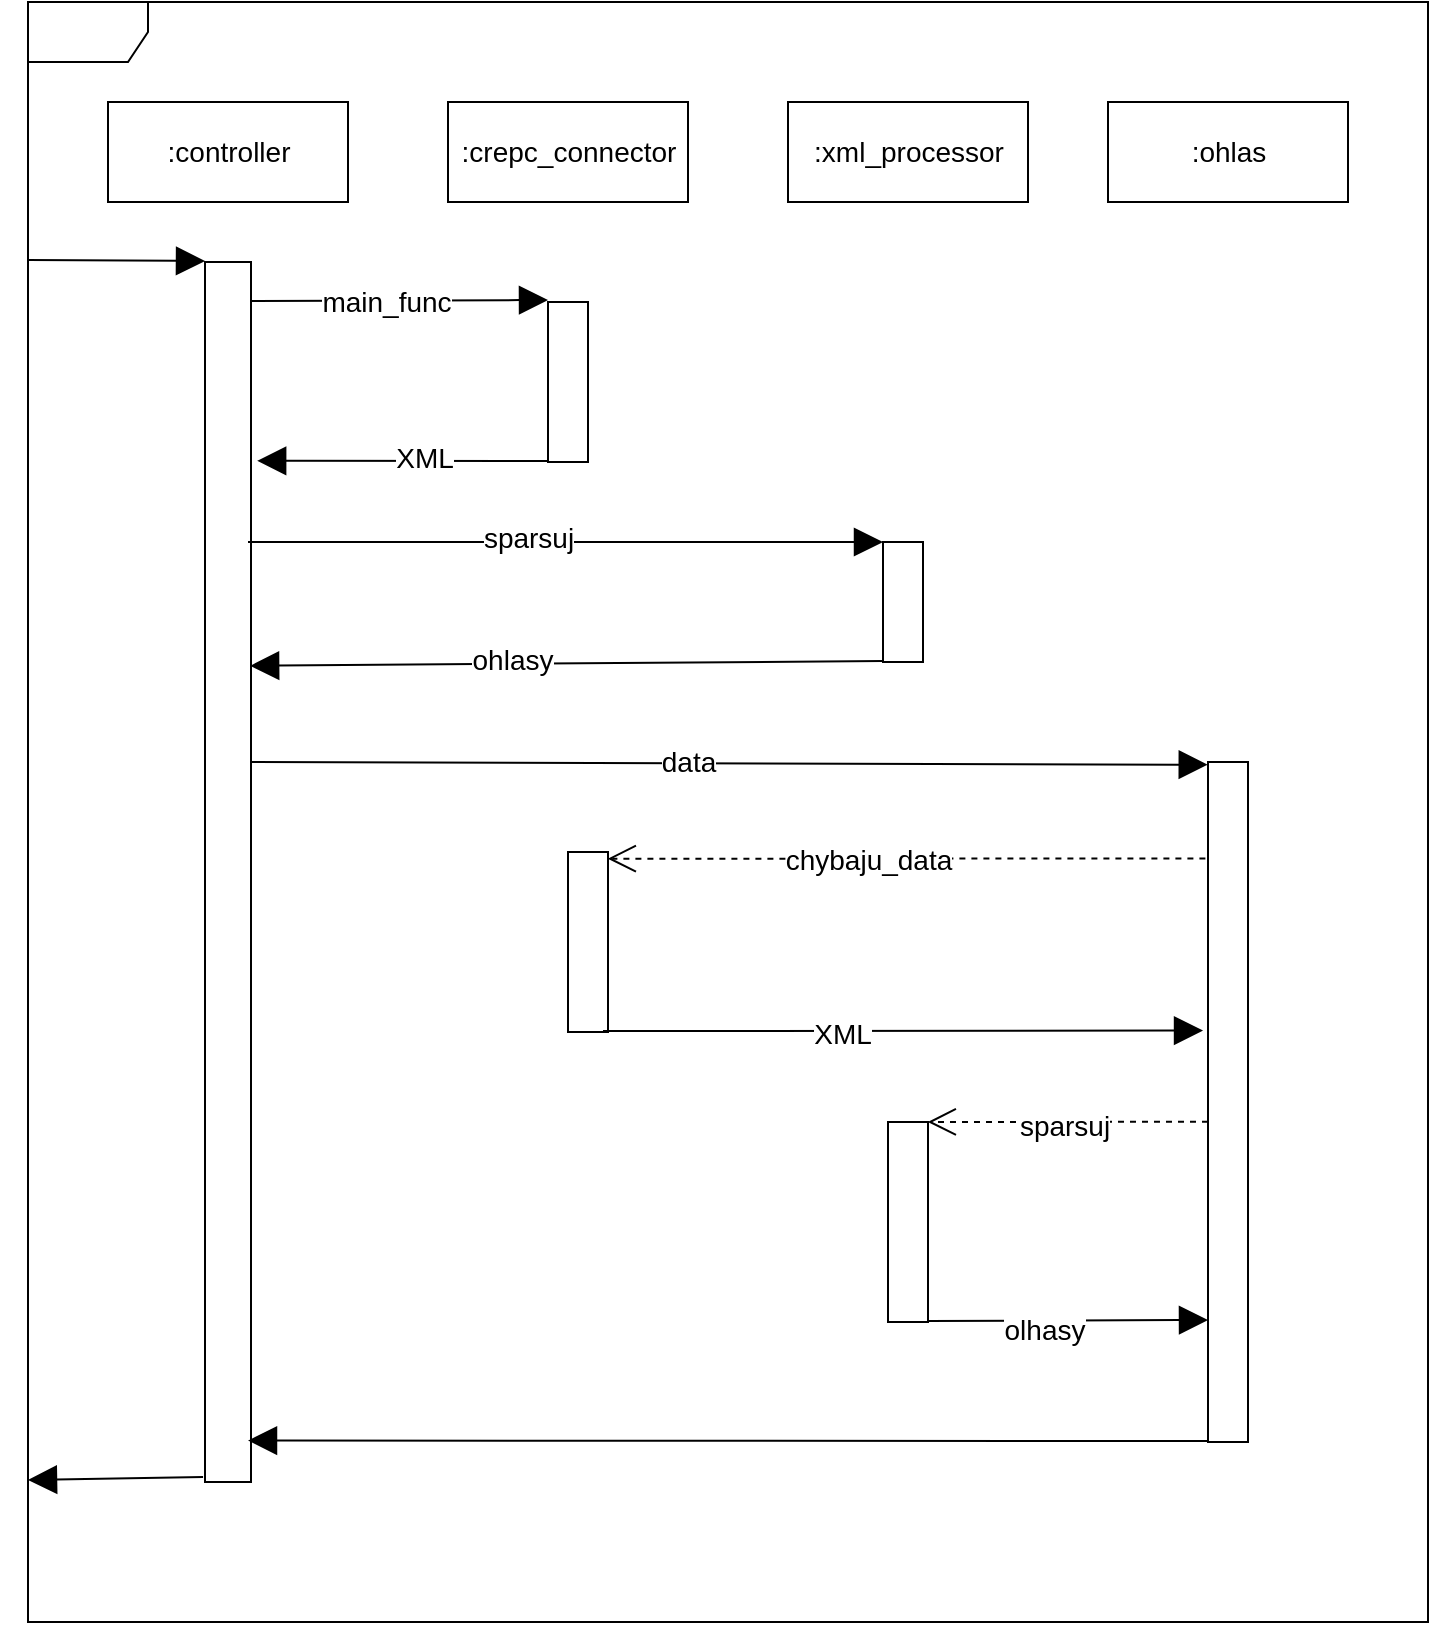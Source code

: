<mxfile version="12.2.0" type="device" pages="1"><diagram id="vmb3gqbiydB2haCd2NaX" name="Page-1"><mxGraphModel dx="1656" dy="894" grid="1" gridSize="10" guides="1" tooltips="1" connect="1" arrows="1" fold="1" page="1" pageScale="1" pageWidth="827" pageHeight="1169" math="0" shadow="0"><root><mxCell id="0"/><mxCell id="1" parent="0"/><mxCell id="OevJCWSRhfvkAbyp1F0R-13" value="" style="shape=umlFrame;whiteSpace=wrap;html=1;" vertex="1" parent="1"><mxGeometry x="60" y="40" width="700" height="810" as="geometry"/></mxCell><mxCell id="OevJCWSRhfvkAbyp1F0R-15" value="" style="html=1;points=[];perimeter=orthogonalPerimeter;" vertex="1" parent="1"><mxGeometry x="148.5" y="170" width="23" height="610" as="geometry"/></mxCell><mxCell id="OevJCWSRhfvkAbyp1F0R-28" value="" style="edgeStyle=orthogonalEdgeStyle;rounded=0;orthogonalLoop=1;jettySize=auto;html=1;" edge="1" parent="1" source="OevJCWSRhfvkAbyp1F0R-16"><mxGeometry relative="1" as="geometry"><mxPoint x="510" y="240" as="targetPoint"/></mxGeometry></mxCell><mxCell id="OevJCWSRhfvkAbyp1F0R-26" value=":controller" style="html=1;fontSize=14;" vertex="1" parent="1"><mxGeometry x="100" y="90" width="120" height="50" as="geometry"/></mxCell><mxCell id="OevJCWSRhfvkAbyp1F0R-32" value=":ohlas" style="html=1;fontSize=14;" vertex="1" parent="1"><mxGeometry x="600" y="90" width="120" height="50" as="geometry"/></mxCell><mxCell id="OevJCWSRhfvkAbyp1F0R-33" value="&lt;div style=&quot;font-size: 14px&quot;&gt;:xml_processor&lt;/div&gt;" style="html=1;fontSize=14;" vertex="1" parent="1"><mxGeometry x="440" y="90" width="120" height="50" as="geometry"/></mxCell><mxCell id="OevJCWSRhfvkAbyp1F0R-34" value=":crepc_connector" style="html=1;fontSize=14;" vertex="1" parent="1"><mxGeometry x="270" y="90" width="120" height="50" as="geometry"/></mxCell><mxCell id="OevJCWSRhfvkAbyp1F0R-37" value="" style="html=1;points=[];perimeter=orthogonalPerimeter;fontSize=14;" vertex="1" parent="1"><mxGeometry x="320" y="190" width="20" height="80" as="geometry"/></mxCell><mxCell id="OevJCWSRhfvkAbyp1F0R-39" value="" style="html=1;points=[];perimeter=orthogonalPerimeter;fontSize=14;" vertex="1" parent="1"><mxGeometry x="487.5" y="310" width="20" height="60" as="geometry"/></mxCell><mxCell id="OevJCWSRhfvkAbyp1F0R-40" value="" style="html=1;points=[];perimeter=orthogonalPerimeter;fontSize=14;" vertex="1" parent="1"><mxGeometry x="650" y="420" width="20" height="340" as="geometry"/></mxCell><mxCell id="OevJCWSRhfvkAbyp1F0R-41" value="" style="html=1;points=[];perimeter=orthogonalPerimeter;fontSize=14;" vertex="1" parent="1"><mxGeometry x="330" y="465" width="20" height="90" as="geometry"/></mxCell><mxCell id="OevJCWSRhfvkAbyp1F0R-42" value="" style="html=1;points=[];perimeter=orthogonalPerimeter;fontSize=14;" vertex="1" parent="1"><mxGeometry x="490" y="600" width="20" height="100" as="geometry"/></mxCell><mxCell id="OevJCWSRhfvkAbyp1F0R-45" value="" style="endArrow=block;endFill=1;endSize=12;html=1;fontSize=14;" edge="1" parent="1"><mxGeometry width="160" relative="1" as="geometry"><mxPoint x="60" y="169" as="sourcePoint"/><mxPoint x="148.5" y="169.5" as="targetPoint"/></mxGeometry></mxCell><mxCell id="OevJCWSRhfvkAbyp1F0R-47" value="" style="endArrow=block;endFill=1;endSize=12;html=1;fontSize=14;exitX=-0.042;exitY=0.996;exitDx=0;exitDy=0;exitPerimeter=0;" edge="1" parent="1" source="OevJCWSRhfvkAbyp1F0R-15"><mxGeometry width="160" relative="1" as="geometry"><mxPoint x="142.5" y="778.5" as="sourcePoint"/><mxPoint x="60" y="779" as="targetPoint"/></mxGeometry></mxCell><mxCell id="OevJCWSRhfvkAbyp1F0R-48" value="" style="endArrow=block;endFill=1;endSize=12;html=1;fontSize=14;" edge="1" parent="1"><mxGeometry width="160" relative="1" as="geometry"><mxPoint x="171.5" y="189.5" as="sourcePoint"/><mxPoint x="320" y="189" as="targetPoint"/></mxGeometry></mxCell><mxCell id="OevJCWSRhfvkAbyp1F0R-74" value="main_func" style="text;html=1;resizable=0;points=[];align=center;verticalAlign=middle;labelBackgroundColor=#ffffff;fontSize=14;" vertex="1" connectable="0" parent="OevJCWSRhfvkAbyp1F0R-48"><mxGeometry x="-0.306" relative="1" as="geometry"><mxPoint x="16" as="offset"/></mxGeometry></mxCell><mxCell id="OevJCWSRhfvkAbyp1F0R-49" value="" style="endArrow=block;endFill=1;endSize=12;html=1;fontSize=14;entryX=1.134;entryY=0.163;entryDx=0;entryDy=0;entryPerimeter=0;" edge="1" parent="1" target="OevJCWSRhfvkAbyp1F0R-15"><mxGeometry width="160" relative="1" as="geometry"><mxPoint x="320" y="269.5" as="sourcePoint"/><mxPoint x="480" y="269.5" as="targetPoint"/></mxGeometry></mxCell><mxCell id="OevJCWSRhfvkAbyp1F0R-63" value="XML" style="text;html=1;resizable=0;points=[];align=center;verticalAlign=middle;labelBackgroundColor=#ffffff;fontSize=14;" vertex="1" connectable="0" parent="OevJCWSRhfvkAbyp1F0R-49"><mxGeometry x="-0.147" y="-2" relative="1" as="geometry"><mxPoint as="offset"/></mxGeometry></mxCell><mxCell id="OevJCWSRhfvkAbyp1F0R-50" value="" style="endArrow=block;endFill=1;endSize=12;html=1;fontSize=14;" edge="1" parent="1" target="OevJCWSRhfvkAbyp1F0R-39"><mxGeometry width="160" relative="1" as="geometry"><mxPoint x="170" y="310.0" as="sourcePoint"/><mxPoint x="330" y="310" as="targetPoint"/></mxGeometry></mxCell><mxCell id="OevJCWSRhfvkAbyp1F0R-64" value="sparsuj" style="text;html=1;resizable=0;points=[];align=center;verticalAlign=middle;labelBackgroundColor=#ffffff;fontSize=14;" vertex="1" connectable="0" parent="OevJCWSRhfvkAbyp1F0R-50"><mxGeometry x="-0.118" y="2" relative="1" as="geometry"><mxPoint as="offset"/></mxGeometry></mxCell><mxCell id="OevJCWSRhfvkAbyp1F0R-51" value="" style="endArrow=block;endFill=1;endSize=12;html=1;fontSize=14;entryX=0.981;entryY=0.331;entryDx=0;entryDy=0;entryPerimeter=0;" edge="1" parent="1" target="OevJCWSRhfvkAbyp1F0R-15"><mxGeometry width="160" relative="1" as="geometry"><mxPoint x="487.5" y="369.5" as="sourcePoint"/><mxPoint x="647.5" y="369.5" as="targetPoint"/></mxGeometry></mxCell><mxCell id="OevJCWSRhfvkAbyp1F0R-65" value="ohlasy" style="text;html=1;resizable=0;points=[];align=center;verticalAlign=middle;labelBackgroundColor=#ffffff;fontSize=14;" vertex="1" connectable="0" parent="OevJCWSRhfvkAbyp1F0R-51"><mxGeometry x="0.172" y="-2" relative="1" as="geometry"><mxPoint as="offset"/></mxGeometry></mxCell><mxCell id="OevJCWSRhfvkAbyp1F0R-52" value="" style="endArrow=block;endFill=1;endSize=12;html=1;fontSize=14;entryX=-0.006;entryY=0.004;entryDx=0;entryDy=0;entryPerimeter=0;" edge="1" parent="1" target="OevJCWSRhfvkAbyp1F0R-40"><mxGeometry width="160" relative="1" as="geometry"><mxPoint x="171.5" y="420.0" as="sourcePoint"/><mxPoint x="331.5" y="420.0" as="targetPoint"/></mxGeometry></mxCell><mxCell id="OevJCWSRhfvkAbyp1F0R-66" value="data" style="text;html=1;resizable=0;points=[];align=center;verticalAlign=middle;labelBackgroundColor=#ffffff;fontSize=14;" vertex="1" connectable="0" parent="OevJCWSRhfvkAbyp1F0R-52"><mxGeometry x="-0.195" y="1" relative="1" as="geometry"><mxPoint x="25.5" y="0.5" as="offset"/></mxGeometry></mxCell><mxCell id="OevJCWSRhfvkAbyp1F0R-53" value="" style="endArrow=block;endFill=1;endSize=12;html=1;fontSize=14;entryX=-0.124;entryY=0.395;entryDx=0;entryDy=0;entryPerimeter=0;" edge="1" parent="1" target="OevJCWSRhfvkAbyp1F0R-40"><mxGeometry width="160" relative="1" as="geometry"><mxPoint x="347.5" y="554.5" as="sourcePoint"/><mxPoint x="507.5" y="554.5" as="targetPoint"/></mxGeometry></mxCell><mxCell id="OevJCWSRhfvkAbyp1F0R-71" value="XML" style="text;html=1;resizable=0;points=[];align=center;verticalAlign=middle;labelBackgroundColor=#ffffff;fontSize=14;" vertex="1" connectable="0" parent="OevJCWSRhfvkAbyp1F0R-53"><mxGeometry x="-0.203" y="-1" relative="1" as="geometry"><mxPoint as="offset"/></mxGeometry></mxCell><mxCell id="OevJCWSRhfvkAbyp1F0R-54" value="" style="endArrow=block;endFill=1;endSize=12;html=1;fontSize=14;" edge="1" parent="1"><mxGeometry width="160" relative="1" as="geometry"><mxPoint x="510" y="699.5" as="sourcePoint"/><mxPoint x="650" y="699" as="targetPoint"/></mxGeometry></mxCell><mxCell id="OevJCWSRhfvkAbyp1F0R-73" value="olhasy" style="text;html=1;resizable=0;points=[];align=center;verticalAlign=middle;labelBackgroundColor=#ffffff;fontSize=14;" vertex="1" connectable="0" parent="OevJCWSRhfvkAbyp1F0R-54"><mxGeometry x="-0.172" y="-4" relative="1" as="geometry"><mxPoint as="offset"/></mxGeometry></mxCell><mxCell id="OevJCWSRhfvkAbyp1F0R-55" value="" style="endArrow=block;endFill=1;endSize=12;html=1;fontSize=14;entryX=0.935;entryY=0.966;entryDx=0;entryDy=0;entryPerimeter=0;exitX=0.935;exitY=0.966;exitDx=0;exitDy=0;exitPerimeter=0;" edge="1" parent="1" target="OevJCWSRhfvkAbyp1F0R-15"><mxGeometry width="160" relative="1" as="geometry"><mxPoint x="650" y="759.5" as="sourcePoint"/><mxPoint x="810" y="759.5" as="targetPoint"/></mxGeometry></mxCell><mxCell id="OevJCWSRhfvkAbyp1F0R-59" value="" style="endArrow=open;endFill=1;endSize=12;html=1;fontSize=14;entryX=0.994;entryY=0;entryDx=0;entryDy=0;entryPerimeter=0;exitX=0;exitY=0.529;exitDx=0;exitDy=0;exitPerimeter=0;dashed=1;" edge="1" parent="1" source="OevJCWSRhfvkAbyp1F0R-40" target="OevJCWSRhfvkAbyp1F0R-42"><mxGeometry width="160" relative="1" as="geometry"><mxPoint x="650" y="610.5" as="sourcePoint"/><mxPoint x="790" y="610" as="targetPoint"/></mxGeometry></mxCell><mxCell id="OevJCWSRhfvkAbyp1F0R-72" value="sparsuj" style="text;html=1;resizable=0;points=[];align=center;verticalAlign=middle;labelBackgroundColor=#ffffff;fontSize=14;" vertex="1" connectable="0" parent="OevJCWSRhfvkAbyp1F0R-59"><mxGeometry x="0.285" y="2" relative="1" as="geometry"><mxPoint x="18" as="offset"/></mxGeometry></mxCell><mxCell id="OevJCWSRhfvkAbyp1F0R-60" value="" style="endArrow=open;endFill=1;endSize=12;html=1;fontSize=14;entryX=0.994;entryY=0.037;entryDx=0;entryDy=0;entryPerimeter=0;exitX=-0.065;exitY=0.142;exitDx=0;exitDy=0;exitPerimeter=0;dashed=1;" edge="1" parent="1" source="OevJCWSRhfvkAbyp1F0R-40" target="OevJCWSRhfvkAbyp1F0R-41"><mxGeometry width="160" relative="1" as="geometry"><mxPoint x="650" y="460.5" as="sourcePoint"/><mxPoint x="790" y="460" as="targetPoint"/></mxGeometry></mxCell><mxCell id="OevJCWSRhfvkAbyp1F0R-70" value="chybaju_data" style="text;html=1;resizable=0;points=[];align=center;verticalAlign=middle;labelBackgroundColor=#ffffff;fontSize=14;" vertex="1" connectable="0" parent="OevJCWSRhfvkAbyp1F0R-60"><mxGeometry x="0.129" relative="1" as="geometry"><mxPoint as="offset"/></mxGeometry></mxCell></root></mxGraphModel></diagram></mxfile>